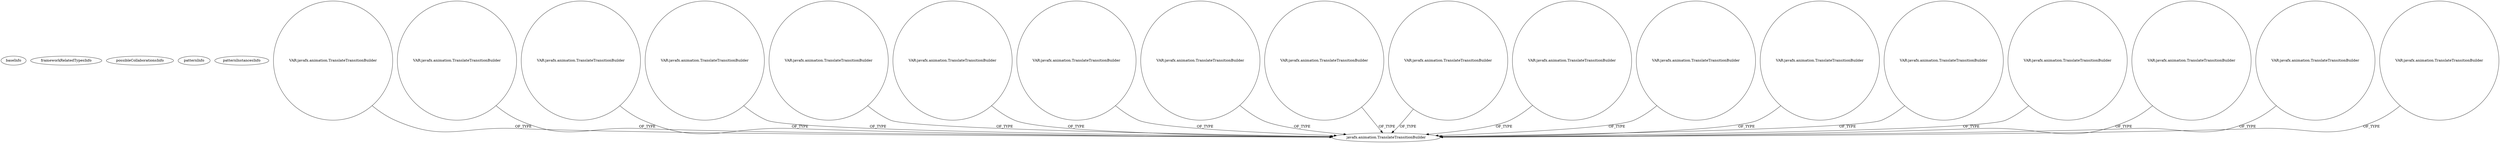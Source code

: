 digraph {
baseInfo[graphId=3788,category="pattern",isAnonymous=false,possibleRelation=false]
frameworkRelatedTypesInfo[]
possibleCollaborationsInfo[]
patternInfo[frequency=3.0,patternRootClient=null]
patternInstancesInfo[0="7thwheel-medaka-chan~/7thwheel-medaka-chan/medaka-chan-master/src/seventhwheel/pos/controller/MainController.java~MainController~25",1="Maxxa-MT-common~/Maxxa-MT-common/MT-common-master/src/cz/commons/example/animation/SimpleAnimationExample.java~SimpleAnimationExample~908",2="MrLoNee-RadialFx~/MrLoNee-RadialFx/RadialFx-master/src/com/mrlonee/radialfx/globalmenu/RadialGlobalMenu.java~RadialGlobalMenu~966"]
145[label="javafx.animation.TranslateTransitionBuilder",vertexType="FRAMEWORK_CLASS_TYPE",isFrameworkType=false]
220[label="VAR:javafx.animation.TranslateTransitionBuilder",vertexType="VARIABLE_EXPRESION",isFrameworkType=false,shape=circle]
149[label="VAR:javafx.animation.TranslateTransitionBuilder",vertexType="VARIABLE_EXPRESION",isFrameworkType=false,shape=circle]
229[label="VAR:javafx.animation.TranslateTransitionBuilder",vertexType="VARIABLE_EXPRESION",isFrameworkType=false,shape=circle]
208[label="VAR:javafx.animation.TranslateTransitionBuilder",vertexType="VARIABLE_EXPRESION",isFrameworkType=false,shape=circle]
158[label="VAR:javafx.animation.TranslateTransitionBuilder",vertexType="VARIABLE_EXPRESION",isFrameworkType=false,shape=circle]
169[label="VAR:javafx.animation.TranslateTransitionBuilder",vertexType="VARIABLE_EXPRESION",isFrameworkType=false,shape=circle]
196[label="VAR:javafx.animation.TranslateTransitionBuilder",vertexType="VARIABLE_EXPRESION",isFrameworkType=false,shape=circle]
172[label="VAR:javafx.animation.TranslateTransitionBuilder",vertexType="VARIABLE_EXPRESION",isFrameworkType=false,shape=circle]
146[label="VAR:javafx.animation.TranslateTransitionBuilder",vertexType="VARIABLE_EXPRESION",isFrameworkType=false,shape=circle]
217[label="VAR:javafx.animation.TranslateTransitionBuilder",vertexType="VARIABLE_EXPRESION",isFrameworkType=false,shape=circle]
199[label="VAR:javafx.animation.TranslateTransitionBuilder",vertexType="VARIABLE_EXPRESION",isFrameworkType=false,shape=circle]
175[label="VAR:javafx.animation.TranslateTransitionBuilder",vertexType="VARIABLE_EXPRESION",isFrameworkType=false,shape=circle]
205[label="VAR:javafx.animation.TranslateTransitionBuilder",vertexType="VARIABLE_EXPRESION",isFrameworkType=false,shape=circle]
223[label="VAR:javafx.animation.TranslateTransitionBuilder",vertexType="VARIABLE_EXPRESION",isFrameworkType=false,shape=circle]
143[label="VAR:javafx.animation.TranslateTransitionBuilder",vertexType="VARIABLE_EXPRESION",isFrameworkType=false,shape=circle]
178[label="VAR:javafx.animation.TranslateTransitionBuilder",vertexType="VARIABLE_EXPRESION",isFrameworkType=false,shape=circle]
152[label="VAR:javafx.animation.TranslateTransitionBuilder",vertexType="VARIABLE_EXPRESION",isFrameworkType=false,shape=circle]
202[label="VAR:javafx.animation.TranslateTransitionBuilder",vertexType="VARIABLE_EXPRESION",isFrameworkType=false,shape=circle]
152->145[label="OF_TYPE"]
143->145[label="OF_TYPE"]
178->145[label="OF_TYPE"]
169->145[label="OF_TYPE"]
205->145[label="OF_TYPE"]
172->145[label="OF_TYPE"]
175->145[label="OF_TYPE"]
196->145[label="OF_TYPE"]
149->145[label="OF_TYPE"]
158->145[label="OF_TYPE"]
202->145[label="OF_TYPE"]
223->145[label="OF_TYPE"]
229->145[label="OF_TYPE"]
146->145[label="OF_TYPE"]
208->145[label="OF_TYPE"]
199->145[label="OF_TYPE"]
217->145[label="OF_TYPE"]
220->145[label="OF_TYPE"]
}
